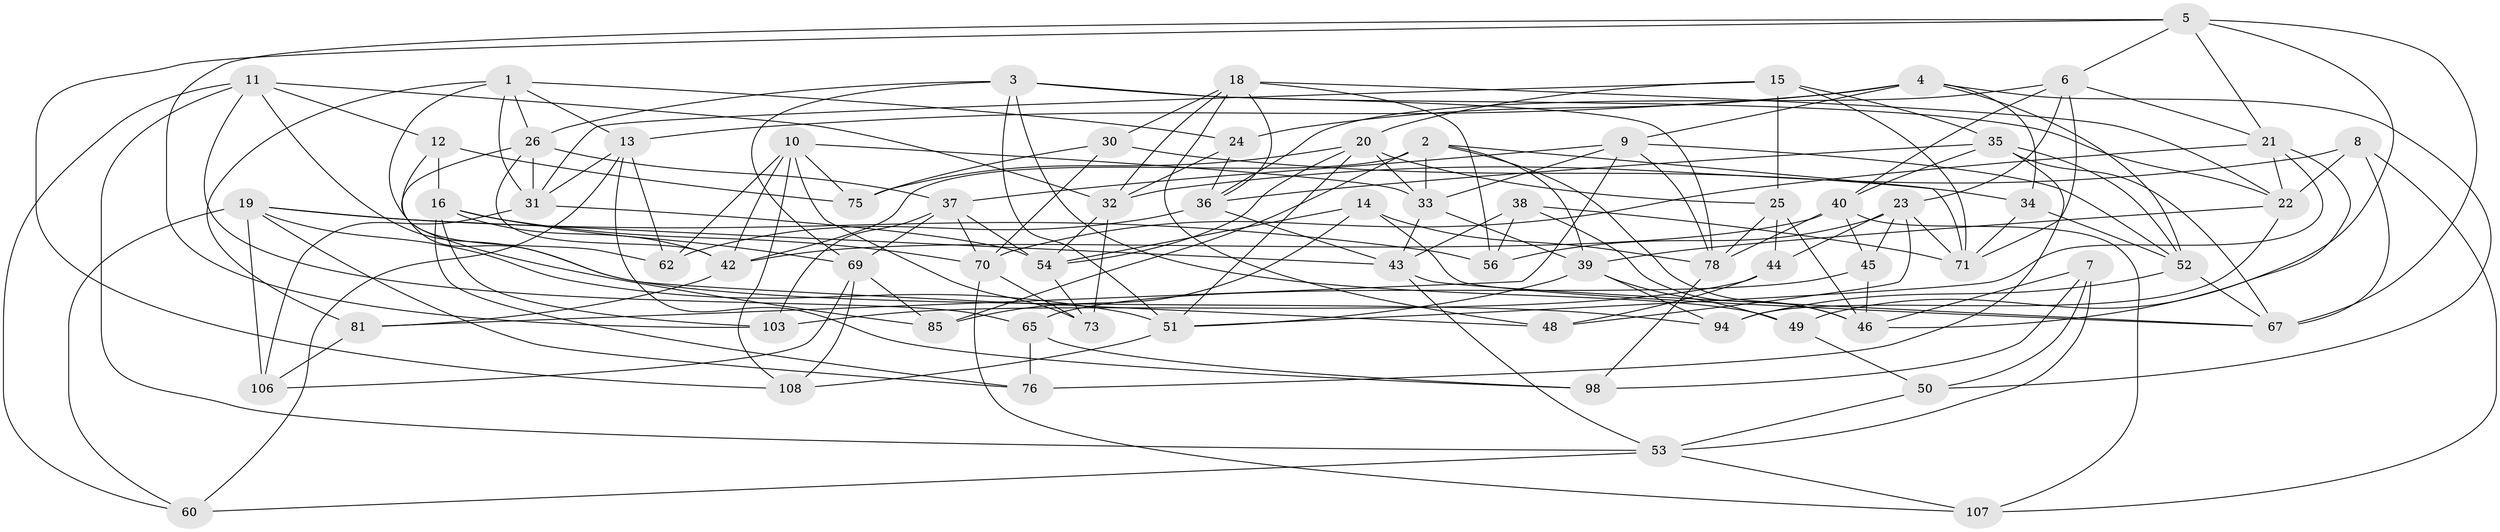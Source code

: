 // original degree distribution, {4: 1.0}
// Generated by graph-tools (version 1.1) at 2025/11/02/27/25 16:11:48]
// undirected, 68 vertices, 175 edges
graph export_dot {
graph [start="1"]
  node [color=gray90,style=filled];
  1 [super="+55"];
  2 [super="+17"];
  3 [super="+63"];
  4 [super="+99"];
  5 [super="+102"];
  6 [super="+87"];
  7;
  8;
  9 [super="+41"];
  10 [super="+57"];
  11 [super="+29"];
  12;
  13 [super="+64"];
  14;
  15 [super="+89"];
  16 [super="+61"];
  18 [super="+104"];
  19 [super="+74"];
  20 [super="+47"];
  21 [super="+83"];
  22 [super="+72"];
  23 [super="+27"];
  24;
  25 [super="+28"];
  26 [super="+100"];
  30;
  31 [super="+86"];
  32 [super="+80"];
  33 [super="+88"];
  34;
  35 [super="+58"];
  36 [super="+105"];
  37 [super="+93"];
  38;
  39 [super="+59"];
  40 [super="+68"];
  42 [super="+101"];
  43 [super="+66"];
  44;
  45;
  46 [super="+77"];
  48;
  49;
  50;
  51 [super="+84"];
  52 [super="+92"];
  53 [super="+97"];
  54 [super="+90"];
  56;
  60;
  62;
  65;
  67 [super="+79"];
  69 [super="+96"];
  70 [super="+95"];
  71 [super="+91"];
  73;
  75;
  76;
  78 [super="+82"];
  81;
  85;
  94;
  98;
  103;
  106;
  107;
  108;
  1 -- 24;
  1 -- 26;
  1 -- 31;
  1 -- 81;
  1 -- 13;
  1 -- 62;
  2 -- 33;
  2 -- 42;
  2 -- 85;
  2 -- 46;
  2 -- 39;
  2 -- 71;
  3 -- 49;
  3 -- 78;
  3 -- 69;
  3 -- 51;
  3 -- 26;
  3 -- 22;
  4 -- 34;
  4 -- 9;
  4 -- 52;
  4 -- 24;
  4 -- 50;
  4 -- 13;
  5 -- 108;
  5 -- 103;
  5 -- 49;
  5 -- 6;
  5 -- 21;
  5 -- 67;
  6 -- 40;
  6 -- 23;
  6 -- 36;
  6 -- 71;
  6 -- 21;
  7 -- 46;
  7 -- 98;
  7 -- 50;
  7 -- 53;
  8 -- 22;
  8 -- 107;
  8 -- 67;
  8 -- 32;
  9 -- 81;
  9 -- 52;
  9 -- 78;
  9 -- 37;
  9 -- 33;
  10 -- 62;
  10 -- 73;
  10 -- 33;
  10 -- 75;
  10 -- 108;
  10 -- 42;
  11 -- 32;
  11 -- 12;
  11 -- 53;
  11 -- 65;
  11 -- 60;
  11 -- 94;
  12 -- 16;
  12 -- 75;
  12 -- 48;
  13 -- 60;
  13 -- 62;
  13 -- 98;
  13 -- 31;
  14 -- 54;
  14 -- 85;
  14 -- 67;
  14 -- 78;
  15 -- 20;
  15 -- 25 [weight=2];
  15 -- 71;
  15 -- 31;
  15 -- 35;
  16 -- 76;
  16 -- 70;
  16 -- 103;
  16 -- 42;
  16 -- 69;
  18 -- 30;
  18 -- 48;
  18 -- 32;
  18 -- 56;
  18 -- 36;
  18 -- 22;
  19 -- 56;
  19 -- 51;
  19 -- 43;
  19 -- 106;
  19 -- 60;
  19 -- 76;
  20 -- 25;
  20 -- 75;
  20 -- 54;
  20 -- 51;
  20 -- 33;
  21 -- 51;
  21 -- 46;
  21 -- 22;
  21 -- 70;
  22 -- 39;
  22 -- 94;
  23 -- 45;
  23 -- 44;
  23 -- 48;
  23 -- 56;
  23 -- 71;
  24 -- 32;
  24 -- 36;
  25 -- 78;
  25 -- 46;
  25 -- 44;
  26 -- 31;
  26 -- 85;
  26 -- 37;
  26 -- 42;
  30 -- 34;
  30 -- 75;
  30 -- 70;
  31 -- 54;
  31 -- 106;
  32 -- 73;
  32 -- 54;
  33 -- 39;
  33 -- 43;
  34 -- 52;
  34 -- 71;
  35 -- 76;
  35 -- 40;
  35 -- 36;
  35 -- 52;
  35 -- 67;
  36 -- 62;
  36 -- 43;
  37 -- 54;
  37 -- 70;
  37 -- 69;
  37 -- 103;
  38 -- 43;
  38 -- 71;
  38 -- 56;
  38 -- 46;
  39 -- 49;
  39 -- 51;
  39 -- 94;
  40 -- 42;
  40 -- 107;
  40 -- 45;
  40 -- 78;
  42 -- 81;
  43 -- 67;
  43 -- 53;
  44 -- 48;
  44 -- 103;
  45 -- 65;
  45 -- 46;
  49 -- 50;
  50 -- 53;
  51 -- 108;
  52 -- 94;
  52 -- 67;
  53 -- 60;
  53 -- 107;
  54 -- 73;
  65 -- 76;
  65 -- 98;
  69 -- 106;
  69 -- 108;
  69 -- 85;
  70 -- 107;
  70 -- 73;
  78 -- 98;
  81 -- 106;
}
